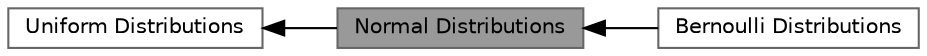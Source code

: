 digraph "Normal Distributions"
{
 // LATEX_PDF_SIZE
  bgcolor="transparent";
  edge [fontname=Helvetica,fontsize=10,labelfontname=Helvetica,labelfontsize=10];
  node [fontname=Helvetica,fontsize=10,shape=box,height=0.2,width=0.4];
  rankdir=LR;
  Node3 [id="Node000003",label="Bernoulli Distributions",height=0.2,width=0.4,color="grey40", fillcolor="white", style="filled",URL="$group__random__distributions__bernoulli.html",tooltip=" "];
  Node1 [id="Node000001",label="Normal Distributions",height=0.2,width=0.4,color="gray40", fillcolor="grey60", style="filled", fontcolor="black",tooltip=" "];
  Node2 [id="Node000002",label="Uniform Distributions",height=0.2,width=0.4,color="grey40", fillcolor="white", style="filled",URL="$group__random__distributions__uniform.html",tooltip=" "];
  Node2->Node1 [shape=plaintext, dir="back", style="solid"];
  Node1->Node3 [shape=plaintext, dir="back", style="solid"];
}
